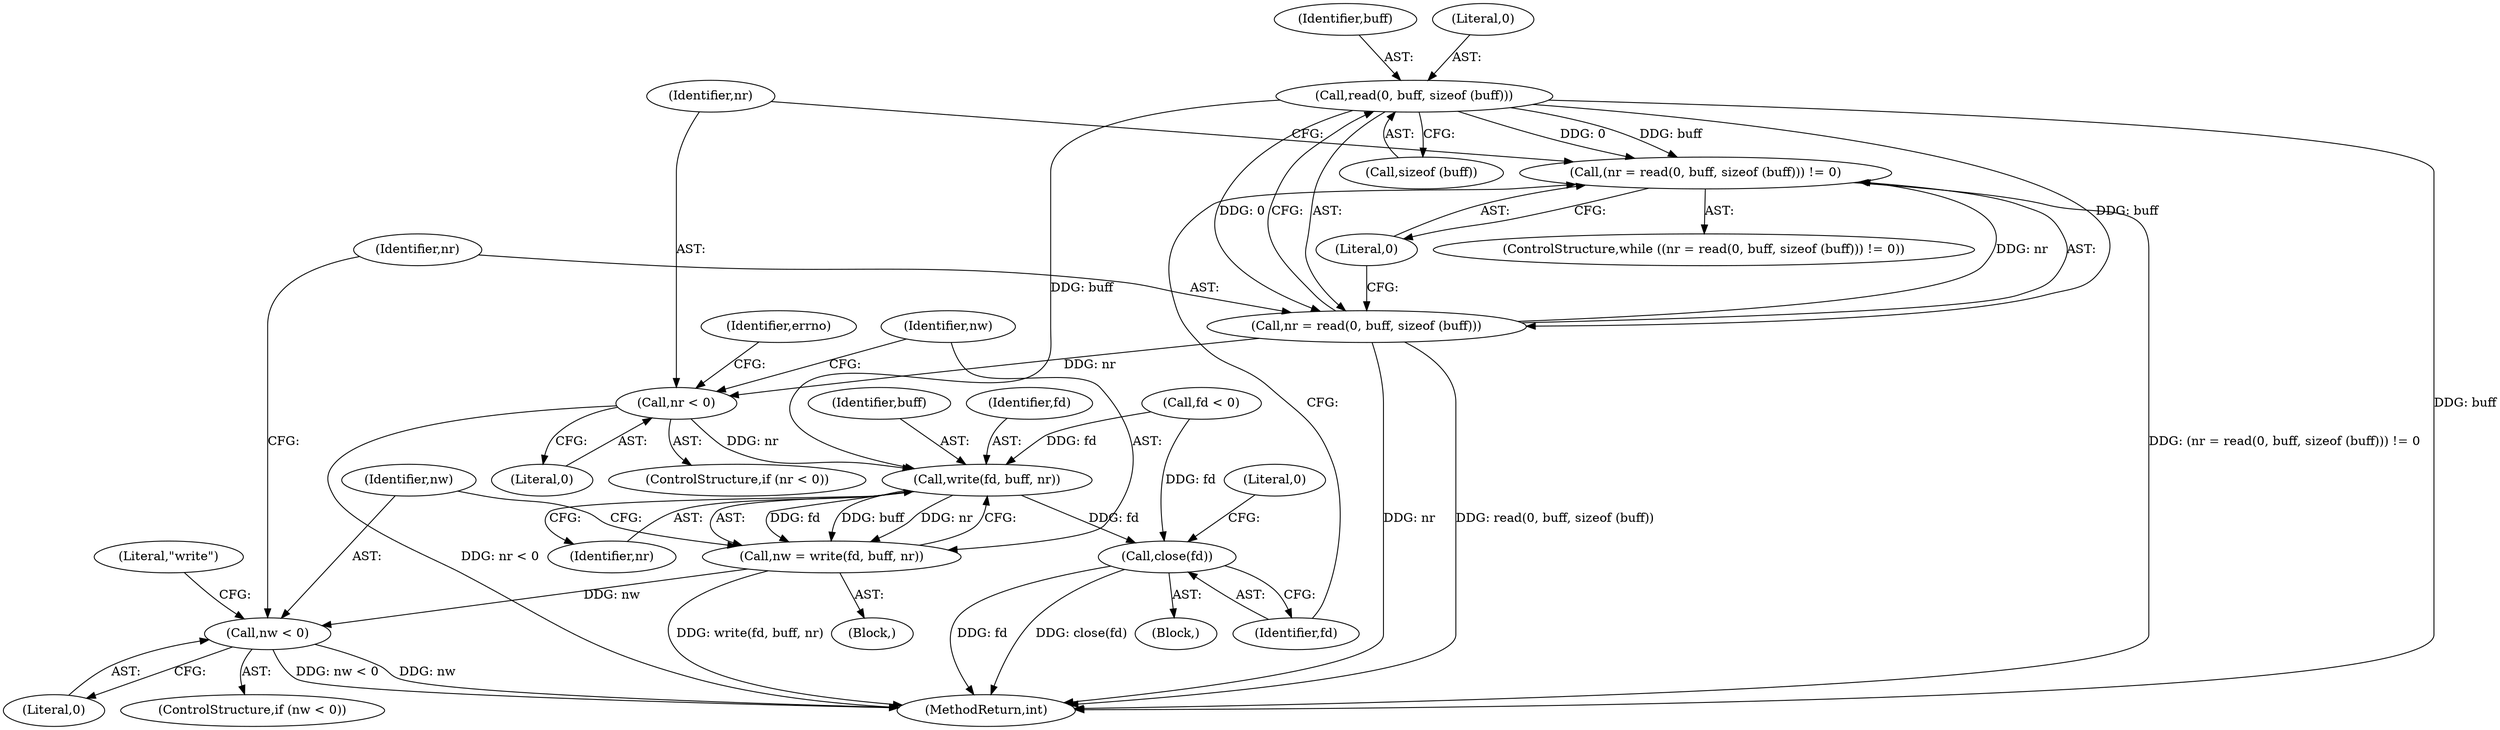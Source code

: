 digraph "0_boa_e139b87835994d007fbd64eead6c1455d7b8cf4e_3@API" {
"1000146" [label="(Call,read(0, buff, sizeof (buff)))"];
"1000143" [label="(Call,(nr = read(0, buff, sizeof (buff))) != 0)"];
"1000144" [label="(Call,nr = read(0, buff, sizeof (buff)))"];
"1000154" [label="(Call,nr < 0)"];
"1000169" [label="(Call,write(fd, buff, nr))"];
"1000167" [label="(Call,nw = write(fd, buff, nr))"];
"1000174" [label="(Call,nw < 0)"];
"1000182" [label="(Call,close(fd))"];
"1000160" [label="(Identifier,errno)"];
"1000153" [label="(ControlStructure,if (nr < 0))"];
"1000185" [label="(Literal,0)"];
"1000151" [label="(Literal,0)"];
"1000179" [label="(Literal,\"write\")"];
"1000148" [label="(Identifier,buff)"];
"1000147" [label="(Literal,0)"];
"1000172" [label="(Identifier,nr)"];
"1000183" [label="(Identifier,fd)"];
"1000145" [label="(Identifier,nr)"];
"1000103" [label="(Block,)"];
"1000146" [label="(Call,read(0, buff, sizeof (buff)))"];
"1000168" [label="(Identifier,nw)"];
"1000171" [label="(Identifier,buff)"];
"1000169" [label="(Call,write(fd, buff, nr))"];
"1000175" [label="(Identifier,nw)"];
"1000176" [label="(Literal,0)"];
"1000156" [label="(Literal,0)"];
"1000174" [label="(Call,nw < 0)"];
"1000149" [label="(Call,sizeof (buff))"];
"1000144" [label="(Call,nr = read(0, buff, sizeof (buff)))"];
"1000142" [label="(ControlStructure,while ((nr = read(0, buff, sizeof (buff))) != 0))"];
"1000154" [label="(Call,nr < 0)"];
"1000155" [label="(Identifier,nr)"];
"1000182" [label="(Call,close(fd))"];
"1000152" [label="(Block,)"];
"1000143" [label="(Call,(nr = read(0, buff, sizeof (buff))) != 0)"];
"1000186" [label="(MethodReturn,int)"];
"1000170" [label="(Identifier,fd)"];
"1000173" [label="(ControlStructure,if (nw < 0))"];
"1000167" [label="(Call,nw = write(fd, buff, nr))"];
"1000134" [label="(Call,fd < 0)"];
"1000146" -> "1000144"  [label="AST: "];
"1000146" -> "1000149"  [label="CFG: "];
"1000147" -> "1000146"  [label="AST: "];
"1000148" -> "1000146"  [label="AST: "];
"1000149" -> "1000146"  [label="AST: "];
"1000144" -> "1000146"  [label="CFG: "];
"1000146" -> "1000186"  [label="DDG: buff"];
"1000146" -> "1000143"  [label="DDG: 0"];
"1000146" -> "1000143"  [label="DDG: buff"];
"1000146" -> "1000144"  [label="DDG: 0"];
"1000146" -> "1000144"  [label="DDG: buff"];
"1000146" -> "1000169"  [label="DDG: buff"];
"1000143" -> "1000142"  [label="AST: "];
"1000143" -> "1000151"  [label="CFG: "];
"1000144" -> "1000143"  [label="AST: "];
"1000151" -> "1000143"  [label="AST: "];
"1000155" -> "1000143"  [label="CFG: "];
"1000183" -> "1000143"  [label="CFG: "];
"1000143" -> "1000186"  [label="DDG: (nr = read(0, buff, sizeof (buff))) != 0"];
"1000144" -> "1000143"  [label="DDG: nr"];
"1000145" -> "1000144"  [label="AST: "];
"1000151" -> "1000144"  [label="CFG: "];
"1000144" -> "1000186"  [label="DDG: nr"];
"1000144" -> "1000186"  [label="DDG: read(0, buff, sizeof (buff))"];
"1000144" -> "1000154"  [label="DDG: nr"];
"1000154" -> "1000153"  [label="AST: "];
"1000154" -> "1000156"  [label="CFG: "];
"1000155" -> "1000154"  [label="AST: "];
"1000156" -> "1000154"  [label="AST: "];
"1000160" -> "1000154"  [label="CFG: "];
"1000168" -> "1000154"  [label="CFG: "];
"1000154" -> "1000186"  [label="DDG: nr < 0"];
"1000154" -> "1000169"  [label="DDG: nr"];
"1000169" -> "1000167"  [label="AST: "];
"1000169" -> "1000172"  [label="CFG: "];
"1000170" -> "1000169"  [label="AST: "];
"1000171" -> "1000169"  [label="AST: "];
"1000172" -> "1000169"  [label="AST: "];
"1000167" -> "1000169"  [label="CFG: "];
"1000169" -> "1000167"  [label="DDG: fd"];
"1000169" -> "1000167"  [label="DDG: buff"];
"1000169" -> "1000167"  [label="DDG: nr"];
"1000134" -> "1000169"  [label="DDG: fd"];
"1000169" -> "1000182"  [label="DDG: fd"];
"1000167" -> "1000152"  [label="AST: "];
"1000168" -> "1000167"  [label="AST: "];
"1000175" -> "1000167"  [label="CFG: "];
"1000167" -> "1000186"  [label="DDG: write(fd, buff, nr)"];
"1000167" -> "1000174"  [label="DDG: nw"];
"1000174" -> "1000173"  [label="AST: "];
"1000174" -> "1000176"  [label="CFG: "];
"1000175" -> "1000174"  [label="AST: "];
"1000176" -> "1000174"  [label="AST: "];
"1000145" -> "1000174"  [label="CFG: "];
"1000179" -> "1000174"  [label="CFG: "];
"1000174" -> "1000186"  [label="DDG: nw < 0"];
"1000174" -> "1000186"  [label="DDG: nw"];
"1000182" -> "1000103"  [label="AST: "];
"1000182" -> "1000183"  [label="CFG: "];
"1000183" -> "1000182"  [label="AST: "];
"1000185" -> "1000182"  [label="CFG: "];
"1000182" -> "1000186"  [label="DDG: close(fd)"];
"1000182" -> "1000186"  [label="DDG: fd"];
"1000134" -> "1000182"  [label="DDG: fd"];
}
